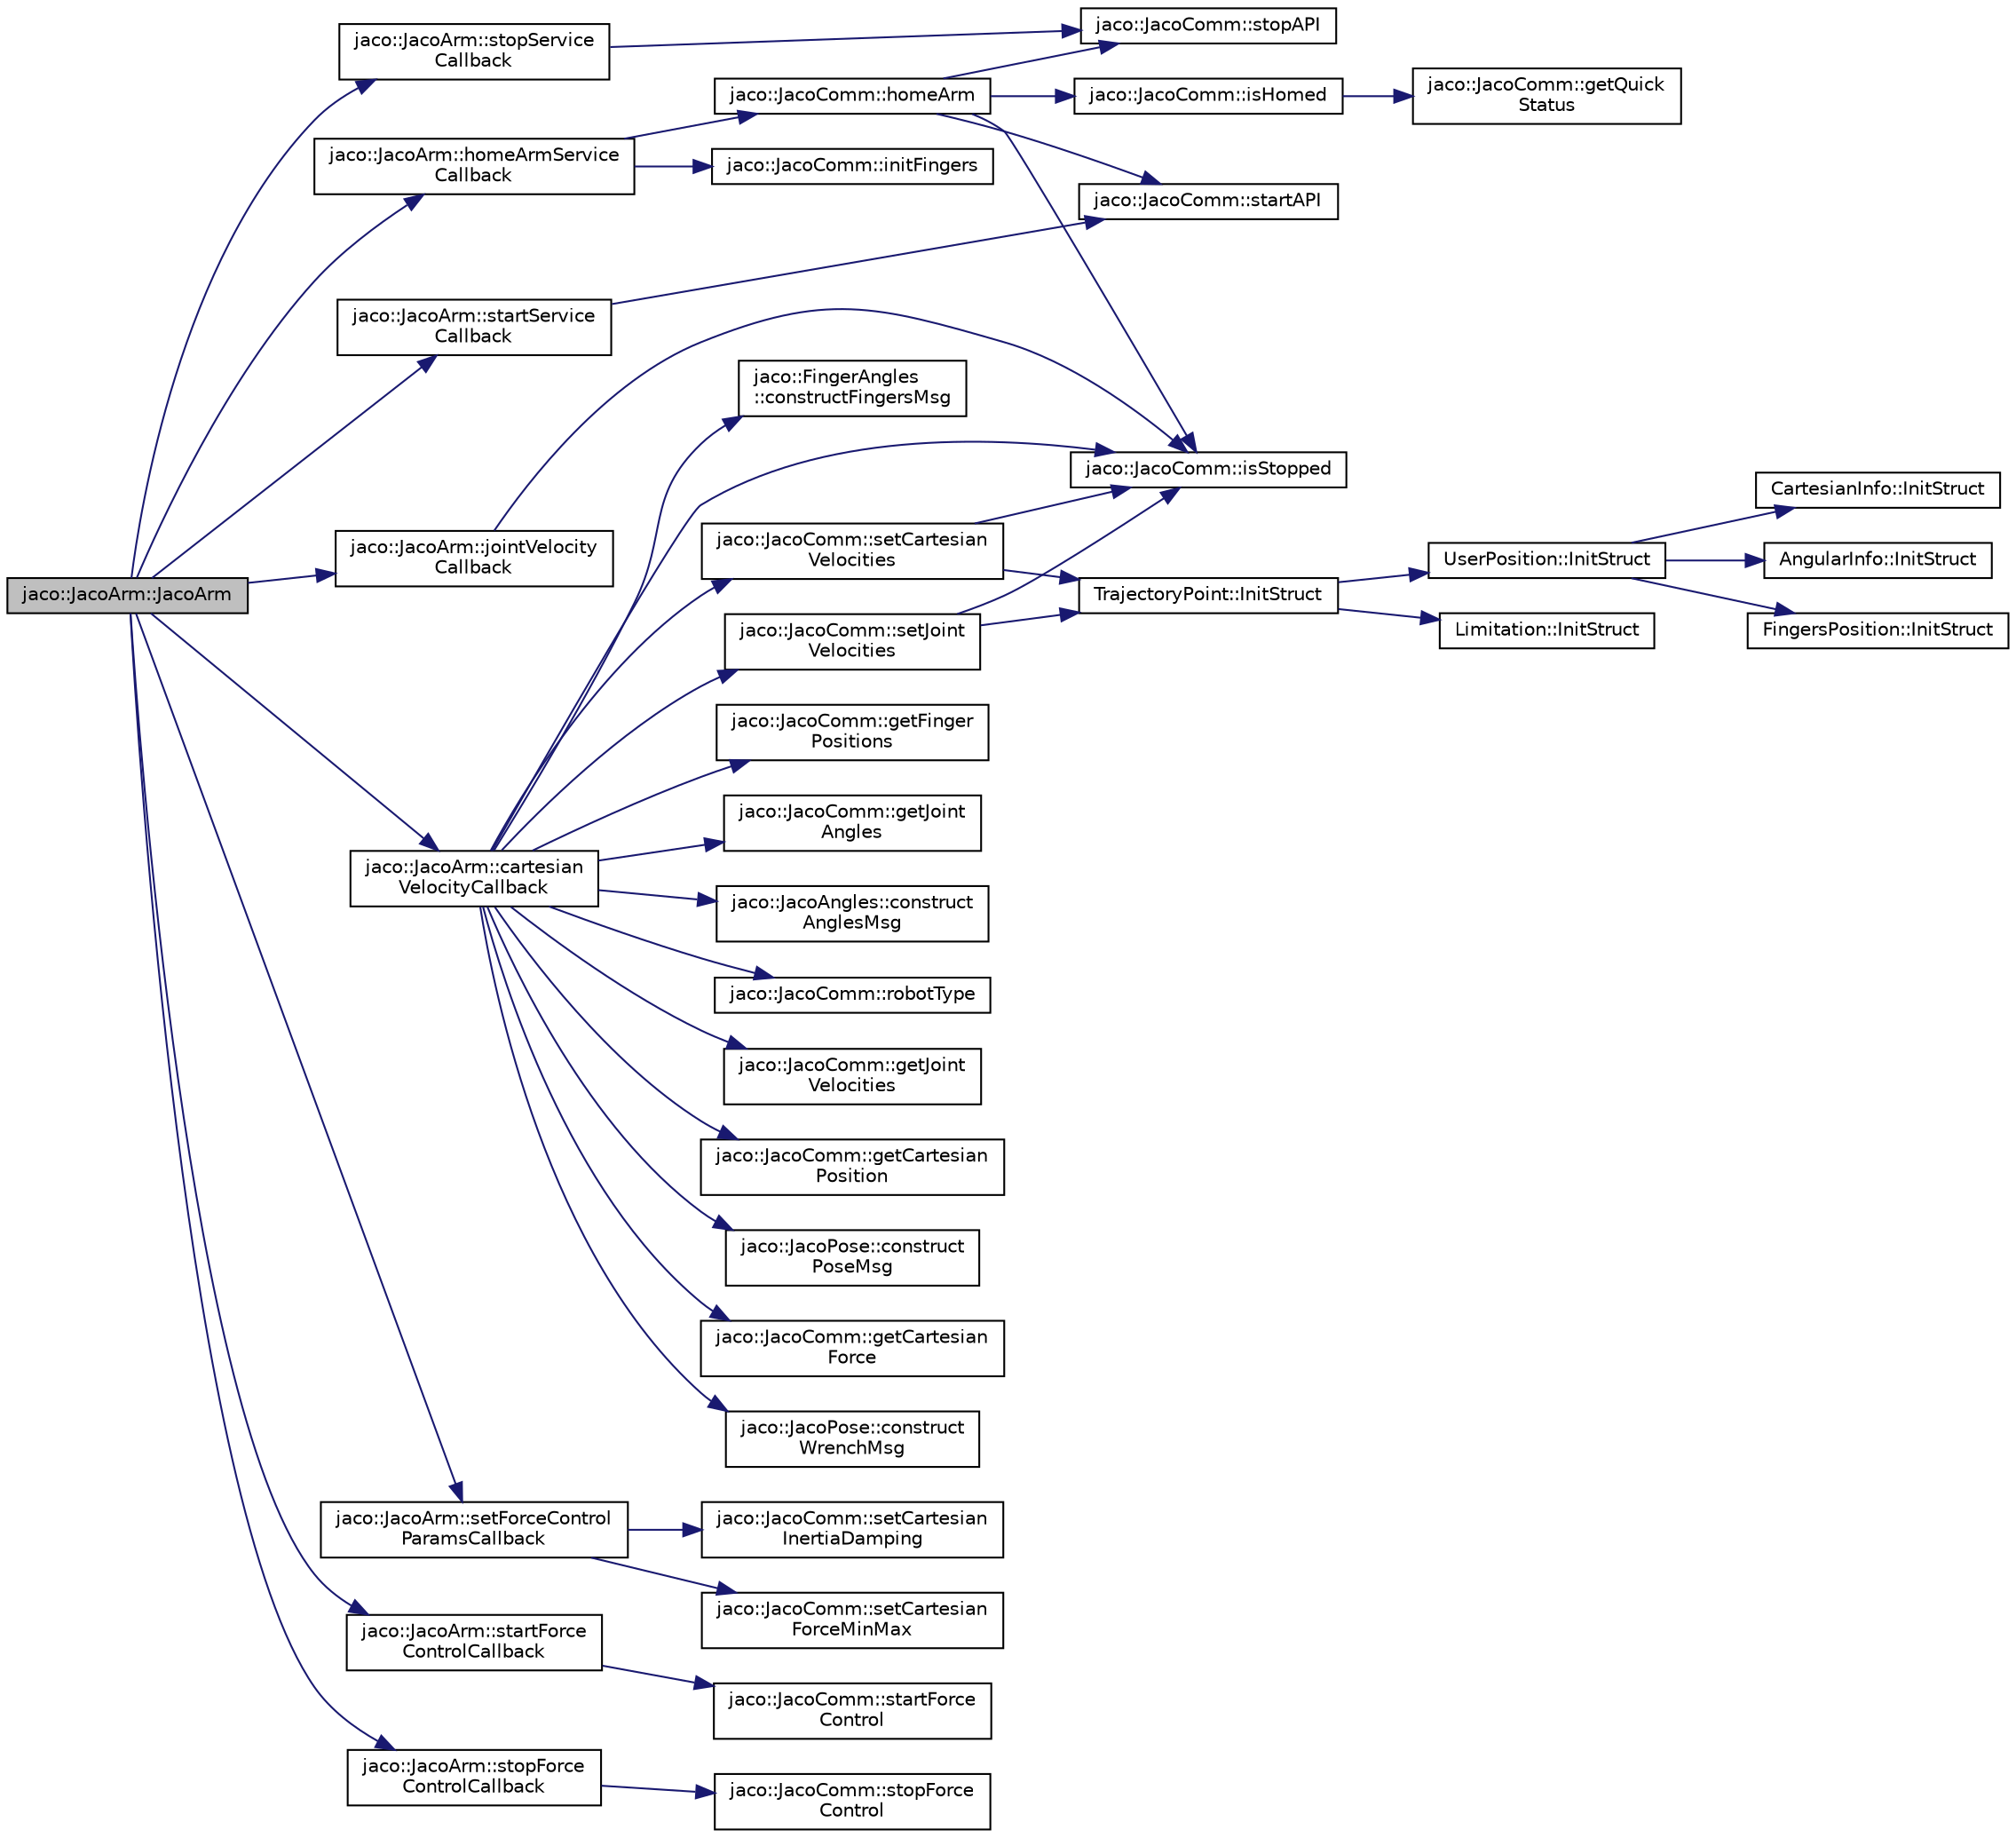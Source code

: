 digraph "jaco::JacoArm::JacoArm"
{
  edge [fontname="Helvetica",fontsize="10",labelfontname="Helvetica",labelfontsize="10"];
  node [fontname="Helvetica",fontsize="10",shape=record];
  rankdir="LR";
  Node1 [label="jaco::JacoArm::JacoArm",height=0.2,width=0.4,color="black", fillcolor="grey75", style="filled", fontcolor="black"];
  Node1 -> Node2 [color="midnightblue",fontsize="10",style="solid"];
  Node2 [label="jaco::JacoArm::stopService\lCallback",height=0.2,width=0.4,color="black", fillcolor="white", style="filled",URL="$classjaco_1_1_jaco_arm.html#a14ddcea579804fbbd3fb11643bc91e78",tooltip="Handler for \"stop\" service. "];
  Node2 -> Node3 [color="midnightblue",fontsize="10",style="solid"];
  Node3 [label="jaco::JacoComm::stopAPI",height=0.2,width=0.4,color="black", fillcolor="white", style="filled",URL="$classjaco_1_1_jaco_comm.html#a54862830cd6414ae3ae48e46e54bf798"];
  Node1 -> Node4 [color="midnightblue",fontsize="10",style="solid"];
  Node4 [label="jaco::JacoArm::startService\lCallback",height=0.2,width=0.4,color="black", fillcolor="white", style="filled",URL="$classjaco_1_1_jaco_arm.html#a0b59f245a5ca363c52dcbc211f20fa64",tooltip="Handler for \"start\" service. "];
  Node4 -> Node5 [color="midnightblue",fontsize="10",style="solid"];
  Node5 [label="jaco::JacoComm::startAPI",height=0.2,width=0.4,color="black", fillcolor="white", style="filled",URL="$classjaco_1_1_jaco_comm.html#a6b2a1fabc4e6c30da42c9a5e26757398"];
  Node1 -> Node6 [color="midnightblue",fontsize="10",style="solid"];
  Node6 [label="jaco::JacoArm::homeArmService\lCallback",height=0.2,width=0.4,color="black", fillcolor="white", style="filled",URL="$classjaco_1_1_jaco_arm.html#a0296802ee4994977c35532077dd28a44"];
  Node6 -> Node7 [color="midnightblue",fontsize="10",style="solid"];
  Node7 [label="jaco::JacoComm::homeArm",height=0.2,width=0.4,color="black", fillcolor="white", style="filled",URL="$classjaco_1_1_jaco_comm.html#a38c69b22bc293afd3f27eff9179dec4c",tooltip="Send the arm to the \"home\" position. "];
  Node7 -> Node8 [color="midnightblue",fontsize="10",style="solid"];
  Node8 [label="jaco::JacoComm::isStopped",height=0.2,width=0.4,color="black", fillcolor="white", style="filled",URL="$classjaco_1_1_jaco_comm.html#a872b8033cda5a9fe4ccdca2e89aa03d1"];
  Node7 -> Node9 [color="midnightblue",fontsize="10",style="solid"];
  Node9 [label="jaco::JacoComm::isHomed",height=0.2,width=0.4,color="black", fillcolor="white", style="filled",URL="$classjaco_1_1_jaco_comm.html#a0e7d5984a2c6ed956da7e07e6c97ba5f",tooltip="Determines whether the arm has returned to its \"Home\" state. "];
  Node9 -> Node10 [color="midnightblue",fontsize="10",style="solid"];
  Node10 [label="jaco::JacoComm::getQuick\lStatus",height=0.2,width=0.4,color="black", fillcolor="white", style="filled",URL="$classjaco_1_1_jaco_comm.html#a29384597e710d4cbb4e1f2ae6b7d7e50",tooltip="API call to obtain the current \"quick status\". "];
  Node7 -> Node3 [color="midnightblue",fontsize="10",style="solid"];
  Node7 -> Node5 [color="midnightblue",fontsize="10",style="solid"];
  Node6 -> Node11 [color="midnightblue",fontsize="10",style="solid"];
  Node11 [label="jaco::JacoComm::initFingers",height=0.2,width=0.4,color="black", fillcolor="white", style="filled",URL="$classjaco_1_1_jaco_comm.html#a787f049f83d8f5fa5a7c86ee6a1d0a11",tooltip="Initialize finger actuators. "];
  Node1 -> Node12 [color="midnightblue",fontsize="10",style="solid"];
  Node12 [label="jaco::JacoArm::setForceControl\lParamsCallback",height=0.2,width=0.4,color="black", fillcolor="white", style="filled",URL="$classjaco_1_1_jaco_arm.html#a7a5b8120d770ed6ab0bd4593213de712"];
  Node12 -> Node13 [color="midnightblue",fontsize="10",style="solid"];
  Node13 [label="jaco::JacoComm::setCartesian\lInertiaDamping",height=0.2,width=0.4,color="black", fillcolor="white", style="filled",URL="$classjaco_1_1_jaco_comm.html#afbb443b8e3fe71ef58b0013fdb3d5674",tooltip="Set the cartesian inertia and damping parameters for force control. "];
  Node12 -> Node14 [color="midnightblue",fontsize="10",style="solid"];
  Node14 [label="jaco::JacoComm::setCartesian\lForceMinMax",height=0.2,width=0.4,color="black", fillcolor="white", style="filled",URL="$classjaco_1_1_jaco_comm.html#a39faaf774115561ea1857349db182145",tooltip="Set the cartesian min and max force parameters for force control. "];
  Node1 -> Node15 [color="midnightblue",fontsize="10",style="solid"];
  Node15 [label="jaco::JacoArm::startForce\lControlCallback",height=0.2,width=0.4,color="black", fillcolor="white", style="filled",URL="$classjaco_1_1_jaco_arm.html#a6c96a5dcf017d0b054048e7765cd3f38"];
  Node15 -> Node16 [color="midnightblue",fontsize="10",style="solid"];
  Node16 [label="jaco::JacoComm::startForce\lControl",height=0.2,width=0.4,color="black", fillcolor="white", style="filled",URL="$classjaco_1_1_jaco_comm.html#a00e5493dfbdcaab6c1a9bd388d3b839d",tooltip="Start cartesian force control. "];
  Node1 -> Node17 [color="midnightblue",fontsize="10",style="solid"];
  Node17 [label="jaco::JacoArm::stopForce\lControlCallback",height=0.2,width=0.4,color="black", fillcolor="white", style="filled",URL="$classjaco_1_1_jaco_arm.html#a0ddc9f2458a2c5e17e095b03b72699dc"];
  Node17 -> Node18 [color="midnightblue",fontsize="10",style="solid"];
  Node18 [label="jaco::JacoComm::stopForce\lControl",height=0.2,width=0.4,color="black", fillcolor="white", style="filled",URL="$classjaco_1_1_jaco_comm.html#a339cf31d88fdef6409340c82a35ecb53",tooltip="Stop cartesian force control. "];
  Node1 -> Node19 [color="midnightblue",fontsize="10",style="solid"];
  Node19 [label="jaco::JacoArm::jointVelocity\lCallback",height=0.2,width=0.4,color="black", fillcolor="white", style="filled",URL="$classjaco_1_1_jaco_arm.html#a2c2cfc44e480845bbf7e78c6bfe454b6"];
  Node19 -> Node8 [color="midnightblue",fontsize="10",style="solid"];
  Node1 -> Node20 [color="midnightblue",fontsize="10",style="solid"];
  Node20 [label="jaco::JacoArm::cartesian\lVelocityCallback",height=0.2,width=0.4,color="black", fillcolor="white", style="filled",URL="$classjaco_1_1_jaco_arm.html#a091f2eaffef84362f69e3b49482982db"];
  Node20 -> Node8 [color="midnightblue",fontsize="10",style="solid"];
  Node20 -> Node21 [color="midnightblue",fontsize="10",style="solid"];
  Node21 [label="jaco::JacoComm::setCartesian\lVelocities",height=0.2,width=0.4,color="black", fillcolor="white", style="filled",URL="$classjaco_1_1_jaco_comm.html#a468352480a437cc2144c8d4d289815a5",tooltip="Set the cartesian velocity of the tool tip. "];
  Node21 -> Node8 [color="midnightblue",fontsize="10",style="solid"];
  Node21 -> Node22 [color="midnightblue",fontsize="10",style="solid"];
  Node22 [label="TrajectoryPoint::InitStruct",height=0.2,width=0.4,color="black", fillcolor="white", style="filled",URL="$struct_trajectory_point.html#a1a9f12ad88f5011c6a4644792fa67f99"];
  Node22 -> Node23 [color="midnightblue",fontsize="10",style="solid"];
  Node23 [label="UserPosition::InitStruct",height=0.2,width=0.4,color="black", fillcolor="white", style="filled",URL="$struct_user_position.html#ad682f9be07fa2307028f86624ded2958"];
  Node23 -> Node24 [color="midnightblue",fontsize="10",style="solid"];
  Node24 [label="CartesianInfo::InitStruct",height=0.2,width=0.4,color="black", fillcolor="white", style="filled",URL="$struct_cartesian_info.html#a6d47623939d86124525ab4c8f7a2b8e9"];
  Node23 -> Node25 [color="midnightblue",fontsize="10",style="solid"];
  Node25 [label="AngularInfo::InitStruct",height=0.2,width=0.4,color="black", fillcolor="white", style="filled",URL="$struct_angular_info.html#a092156b3e0e6cb657ed4bb2f6b15a9f0"];
  Node23 -> Node26 [color="midnightblue",fontsize="10",style="solid"];
  Node26 [label="FingersPosition::InitStruct",height=0.2,width=0.4,color="black", fillcolor="white", style="filled",URL="$struct_fingers_position.html#a2d958923675995d54d56e59f8549495d"];
  Node22 -> Node27 [color="midnightblue",fontsize="10",style="solid"];
  Node27 [label="Limitation::InitStruct",height=0.2,width=0.4,color="black", fillcolor="white", style="filled",URL="$struct_limitation.html#a098f4ee5d0eb6baf844ff3164f1a20f6"];
  Node20 -> Node28 [color="midnightblue",fontsize="10",style="solid"];
  Node28 [label="jaco::JacoComm::setJoint\lVelocities",height=0.2,width=0.4,color="black", fillcolor="white", style="filled",URL="$classjaco_1_1_jaco_comm.html#af269b1c8d8b1f32c1003ca2e464252f0",tooltip="Set the angular velocity of the joints. "];
  Node28 -> Node8 [color="midnightblue",fontsize="10",style="solid"];
  Node28 -> Node22 [color="midnightblue",fontsize="10",style="solid"];
  Node20 -> Node29 [color="midnightblue",fontsize="10",style="solid"];
  Node29 [label="jaco::JacoComm::getFinger\lPositions",height=0.2,width=0.4,color="black", fillcolor="white", style="filled",URL="$classjaco_1_1_jaco_comm.html#a7644bf1154b59bf4d8b97c200284e3fb",tooltip="API call to obtain the current finger positions. "];
  Node20 -> Node30 [color="midnightblue",fontsize="10",style="solid"];
  Node30 [label="jaco::JacoComm::getJoint\lAngles",height=0.2,width=0.4,color="black", fillcolor="white", style="filled",URL="$classjaco_1_1_jaco_comm.html#a5fcb23bf6925a82f2ab5e42460ea3834",tooltip="API call to obtain the current angular position of all the joints. "];
  Node20 -> Node31 [color="midnightblue",fontsize="10",style="solid"];
  Node31 [label="jaco::JacoAngles::construct\lAnglesMsg",height=0.2,width=0.4,color="black", fillcolor="white", style="filled",URL="$classjaco_1_1_jaco_angles.html#a29e69c52bf777084006965f9edcdcd9d"];
  Node20 -> Node32 [color="midnightblue",fontsize="10",style="solid"];
  Node32 [label="jaco::JacoComm::robotType",height=0.2,width=0.4,color="black", fillcolor="white", style="filled",URL="$classjaco_1_1_jaco_comm.html#af20323ed50f73b59bac3e18ebd8559fa"];
  Node20 -> Node33 [color="midnightblue",fontsize="10",style="solid"];
  Node33 [label="jaco::JacoComm::getJoint\lVelocities",height=0.2,width=0.4,color="black", fillcolor="white", style="filled",URL="$classjaco_1_1_jaco_comm.html#aa81b5cdf89bd2c7259be3638fdb4f75a",tooltip="API call to obtain the current angular velocities of all the joints. "];
  Node20 -> Node34 [color="midnightblue",fontsize="10",style="solid"];
  Node34 [label="jaco::JacoComm::getCartesian\lPosition",height=0.2,width=0.4,color="black", fillcolor="white", style="filled",URL="$classjaco_1_1_jaco_comm.html#a855bbefed2093d0d0cc7763eb7306a0b",tooltip="API call to obtain the current cartesian position of the arm. "];
  Node20 -> Node35 [color="midnightblue",fontsize="10",style="solid"];
  Node35 [label="jaco::JacoPose::construct\lPoseMsg",height=0.2,width=0.4,color="black", fillcolor="white", style="filled",URL="$classjaco_1_1_jaco_pose.html#a9f2e68a94240e365afefd84d92f5a132"];
  Node20 -> Node36 [color="midnightblue",fontsize="10",style="solid"];
  Node36 [label="jaco::JacoComm::getCartesian\lForce",height=0.2,width=0.4,color="black", fillcolor="white", style="filled",URL="$classjaco_1_1_jaco_comm.html#af181d7ddd7baeff6e46720648e7e1f31",tooltip="API call to obtain the current cartesian force of the arm. "];
  Node20 -> Node37 [color="midnightblue",fontsize="10",style="solid"];
  Node37 [label="jaco::JacoPose::construct\lWrenchMsg",height=0.2,width=0.4,color="black", fillcolor="white", style="filled",URL="$classjaco_1_1_jaco_pose.html#a0ce9524097d0c974210ab20e63049b1c"];
  Node20 -> Node38 [color="midnightblue",fontsize="10",style="solid"];
  Node38 [label="jaco::FingerAngles\l::constructFingersMsg",height=0.2,width=0.4,color="black", fillcolor="white", style="filled",URL="$classjaco_1_1_finger_angles.html#afe84a9beae8b4a0617ace657d7608a49"];
}
